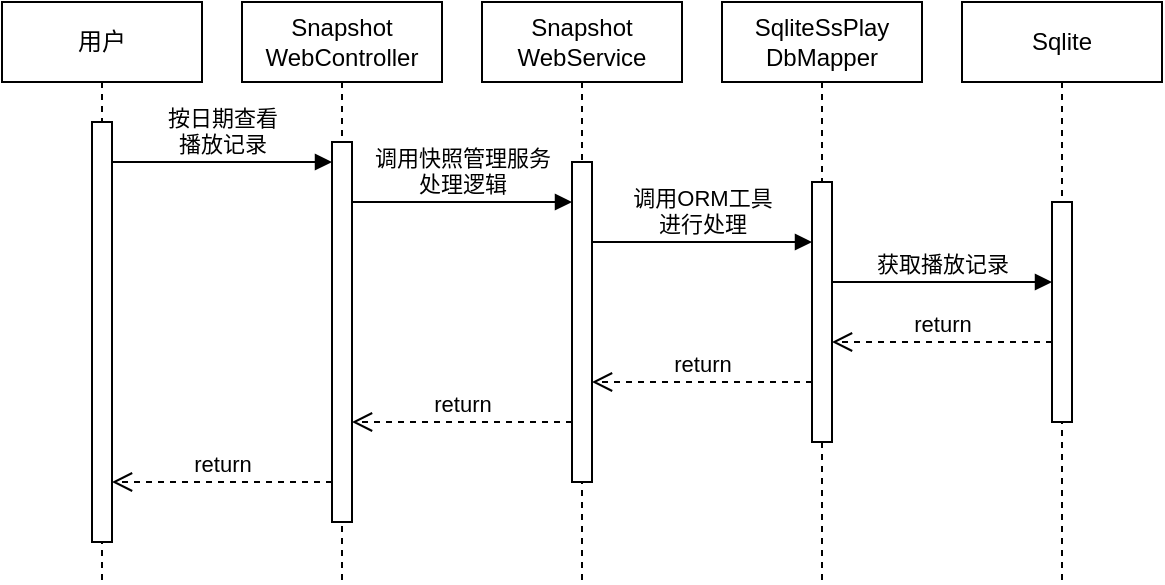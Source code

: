 <mxfile version="20.8.22" type="github">
  <diagram name="第 1 页" id="vZ1v4BUOvnpV-xZD4Zjb">
    <mxGraphModel dx="1125" dy="638" grid="1" gridSize="10" guides="1" tooltips="1" connect="1" arrows="1" fold="1" page="1" pageScale="1" pageWidth="827" pageHeight="1169" math="0" shadow="0">
      <root>
        <mxCell id="0" />
        <mxCell id="1" parent="0" />
        <mxCell id="Dyn6OEJF65gzXzlXViWs-1" value="用户" style="shape=umlLifeline;perimeter=lifelinePerimeter;whiteSpace=wrap;html=1;container=0;dropTarget=0;collapsible=0;recursiveResize=0;outlineConnect=0;portConstraint=eastwest;newEdgeStyle={&quot;edgeStyle&quot;:&quot;elbowEdgeStyle&quot;,&quot;elbow&quot;:&quot;vertical&quot;,&quot;curved&quot;:0,&quot;rounded&quot;:0};" vertex="1" parent="1">
          <mxGeometry x="60" y="60" width="100" height="290" as="geometry" />
        </mxCell>
        <mxCell id="Dyn6OEJF65gzXzlXViWs-2" value="" style="html=1;points=[];perimeter=orthogonalPerimeter;outlineConnect=0;targetShapes=umlLifeline;portConstraint=eastwest;newEdgeStyle={&quot;edgeStyle&quot;:&quot;elbowEdgeStyle&quot;,&quot;elbow&quot;:&quot;vertical&quot;,&quot;curved&quot;:0,&quot;rounded&quot;:0};" vertex="1" parent="Dyn6OEJF65gzXzlXViWs-1">
          <mxGeometry x="45" y="60" width="10" height="210" as="geometry" />
        </mxCell>
        <mxCell id="Dyn6OEJF65gzXzlXViWs-4" value="Sqlite" style="shape=umlLifeline;perimeter=lifelinePerimeter;whiteSpace=wrap;html=1;container=0;dropTarget=0;collapsible=0;recursiveResize=0;outlineConnect=0;portConstraint=eastwest;newEdgeStyle={&quot;edgeStyle&quot;:&quot;elbowEdgeStyle&quot;,&quot;elbow&quot;:&quot;vertical&quot;,&quot;curved&quot;:0,&quot;rounded&quot;:0};" vertex="1" parent="1">
          <mxGeometry x="540" y="60" width="100" height="290" as="geometry" />
        </mxCell>
        <mxCell id="Dyn6OEJF65gzXzlXViWs-5" value="" style="html=1;points=[];perimeter=orthogonalPerimeter;outlineConnect=0;targetShapes=umlLifeline;portConstraint=eastwest;newEdgeStyle={&quot;edgeStyle&quot;:&quot;elbowEdgeStyle&quot;,&quot;elbow&quot;:&quot;vertical&quot;,&quot;curved&quot;:0,&quot;rounded&quot;:0};" vertex="1" parent="Dyn6OEJF65gzXzlXViWs-4">
          <mxGeometry x="45" y="100" width="10" height="110" as="geometry" />
        </mxCell>
        <mxCell id="Dyn6OEJF65gzXzlXViWs-6" value="Snapshot&lt;br&gt;WebService" style="shape=umlLifeline;perimeter=lifelinePerimeter;whiteSpace=wrap;html=1;container=1;dropTarget=0;collapsible=0;recursiveResize=0;outlineConnect=0;portConstraint=eastwest;newEdgeStyle={&quot;edgeStyle&quot;:&quot;elbowEdgeStyle&quot;,&quot;elbow&quot;:&quot;vertical&quot;,&quot;curved&quot;:0,&quot;rounded&quot;:0};" vertex="1" parent="1">
          <mxGeometry x="300" y="60" width="100" height="290" as="geometry" />
        </mxCell>
        <mxCell id="Dyn6OEJF65gzXzlXViWs-13" value="" style="html=1;points=[];perimeter=orthogonalPerimeter;outlineConnect=0;targetShapes=umlLifeline;portConstraint=eastwest;newEdgeStyle={&quot;edgeStyle&quot;:&quot;elbowEdgeStyle&quot;,&quot;elbow&quot;:&quot;vertical&quot;,&quot;curved&quot;:0,&quot;rounded&quot;:0};" vertex="1" parent="Dyn6OEJF65gzXzlXViWs-6">
          <mxGeometry x="45" y="80" width="10" height="160" as="geometry" />
        </mxCell>
        <mxCell id="Dyn6OEJF65gzXzlXViWs-8" value="Snapshot&lt;br&gt;WebController" style="shape=umlLifeline;perimeter=lifelinePerimeter;whiteSpace=wrap;html=1;container=1;dropTarget=0;collapsible=0;recursiveResize=0;outlineConnect=0;portConstraint=eastwest;newEdgeStyle={&quot;edgeStyle&quot;:&quot;elbowEdgeStyle&quot;,&quot;elbow&quot;:&quot;vertical&quot;,&quot;curved&quot;:0,&quot;rounded&quot;:0};" vertex="1" parent="1">
          <mxGeometry x="180" y="60" width="100" height="290" as="geometry" />
        </mxCell>
        <mxCell id="Dyn6OEJF65gzXzlXViWs-12" value="" style="html=1;points=[];perimeter=orthogonalPerimeter;outlineConnect=0;targetShapes=umlLifeline;portConstraint=eastwest;newEdgeStyle={&quot;edgeStyle&quot;:&quot;elbowEdgeStyle&quot;,&quot;elbow&quot;:&quot;vertical&quot;,&quot;curved&quot;:0,&quot;rounded&quot;:0};" vertex="1" parent="Dyn6OEJF65gzXzlXViWs-8">
          <mxGeometry x="45" y="70" width="10" height="190" as="geometry" />
        </mxCell>
        <mxCell id="Dyn6OEJF65gzXzlXViWs-10" value="SqliteSsPlay&lt;br&gt;DbMapper" style="shape=umlLifeline;perimeter=lifelinePerimeter;whiteSpace=wrap;html=1;container=0;dropTarget=0;collapsible=0;recursiveResize=0;outlineConnect=0;portConstraint=eastwest;newEdgeStyle={&quot;edgeStyle&quot;:&quot;elbowEdgeStyle&quot;,&quot;elbow&quot;:&quot;vertical&quot;,&quot;curved&quot;:0,&quot;rounded&quot;:0};" vertex="1" parent="1">
          <mxGeometry x="420" y="60" width="100" height="290" as="geometry" />
        </mxCell>
        <mxCell id="Dyn6OEJF65gzXzlXViWs-11" value="" style="html=1;points=[];perimeter=orthogonalPerimeter;outlineConnect=0;targetShapes=umlLifeline;portConstraint=eastwest;newEdgeStyle={&quot;edgeStyle&quot;:&quot;elbowEdgeStyle&quot;,&quot;elbow&quot;:&quot;vertical&quot;,&quot;curved&quot;:0,&quot;rounded&quot;:0};" vertex="1" parent="Dyn6OEJF65gzXzlXViWs-10">
          <mxGeometry x="45" y="90" width="10" height="130" as="geometry" />
        </mxCell>
        <mxCell id="Dyn6OEJF65gzXzlXViWs-14" value="按日期查看&lt;br&gt;播放记录" style="html=1;verticalAlign=bottom;endArrow=block;edgeStyle=elbowEdgeStyle;elbow=vertical;curved=0;rounded=0;" edge="1" parent="1" source="Dyn6OEJF65gzXzlXViWs-2" target="Dyn6OEJF65gzXzlXViWs-12">
          <mxGeometry width="80" relative="1" as="geometry">
            <mxPoint x="130" y="170" as="sourcePoint" />
            <mxPoint x="210" y="170" as="targetPoint" />
            <Array as="points">
              <mxPoint x="190" y="140" />
              <mxPoint x="150" y="190" />
            </Array>
          </mxGeometry>
        </mxCell>
        <mxCell id="Dyn6OEJF65gzXzlXViWs-15" value="调用快照管理服务&lt;br&gt;处理逻辑" style="html=1;verticalAlign=bottom;endArrow=block;edgeStyle=elbowEdgeStyle;elbow=vertical;curved=0;rounded=0;" edge="1" parent="1" source="Dyn6OEJF65gzXzlXViWs-12" target="Dyn6OEJF65gzXzlXViWs-13">
          <mxGeometry width="80" relative="1" as="geometry">
            <mxPoint x="250" y="160" as="sourcePoint" />
            <mxPoint x="330" y="160" as="targetPoint" />
            <Array as="points">
              <mxPoint x="320" y="160" />
            </Array>
          </mxGeometry>
        </mxCell>
        <mxCell id="Dyn6OEJF65gzXzlXViWs-16" value="调用ORM工具&lt;br&gt;进行处理" style="html=1;verticalAlign=bottom;endArrow=block;edgeStyle=elbowEdgeStyle;elbow=vertical;curved=0;rounded=0;" edge="1" parent="1" source="Dyn6OEJF65gzXzlXViWs-13" target="Dyn6OEJF65gzXzlXViWs-11">
          <mxGeometry width="80" relative="1" as="geometry">
            <mxPoint x="370" y="180" as="sourcePoint" />
            <mxPoint x="450" y="180" as="targetPoint" />
            <Array as="points">
              <mxPoint x="430" y="180" />
            </Array>
          </mxGeometry>
        </mxCell>
        <mxCell id="Dyn6OEJF65gzXzlXViWs-17" value="获取播放记录" style="html=1;verticalAlign=bottom;endArrow=block;edgeStyle=elbowEdgeStyle;elbow=vertical;curved=0;rounded=0;" edge="1" parent="1" source="Dyn6OEJF65gzXzlXViWs-11" target="Dyn6OEJF65gzXzlXViWs-5">
          <mxGeometry width="80" relative="1" as="geometry">
            <mxPoint x="490" y="200" as="sourcePoint" />
            <mxPoint x="570" y="200" as="targetPoint" />
            <Array as="points">
              <mxPoint x="550" y="200" />
            </Array>
          </mxGeometry>
        </mxCell>
        <mxCell id="Dyn6OEJF65gzXzlXViWs-18" value="return" style="html=1;verticalAlign=bottom;endArrow=open;dashed=1;endSize=8;edgeStyle=elbowEdgeStyle;elbow=vertical;curved=0;rounded=0;" edge="1" parent="1" source="Dyn6OEJF65gzXzlXViWs-5" target="Dyn6OEJF65gzXzlXViWs-11">
          <mxGeometry relative="1" as="geometry">
            <mxPoint x="570" y="230" as="sourcePoint" />
            <mxPoint x="490" y="230" as="targetPoint" />
            <Array as="points">
              <mxPoint x="520" y="230" />
            </Array>
          </mxGeometry>
        </mxCell>
        <mxCell id="Dyn6OEJF65gzXzlXViWs-19" value="return" style="html=1;verticalAlign=bottom;endArrow=open;dashed=1;endSize=8;edgeStyle=elbowEdgeStyle;elbow=vertical;curved=0;rounded=0;" edge="1" parent="1" source="Dyn6OEJF65gzXzlXViWs-11" target="Dyn6OEJF65gzXzlXViWs-13">
          <mxGeometry relative="1" as="geometry">
            <mxPoint x="440" y="260" as="sourcePoint" />
            <mxPoint x="360" y="260" as="targetPoint" />
            <Array as="points">
              <mxPoint x="440" y="250" />
            </Array>
          </mxGeometry>
        </mxCell>
        <mxCell id="Dyn6OEJF65gzXzlXViWs-20" value="return" style="html=1;verticalAlign=bottom;endArrow=open;dashed=1;endSize=8;edgeStyle=elbowEdgeStyle;elbow=vertical;curved=0;rounded=0;" edge="1" parent="1" source="Dyn6OEJF65gzXzlXViWs-13" target="Dyn6OEJF65gzXzlXViWs-12">
          <mxGeometry relative="1" as="geometry">
            <mxPoint x="330" y="270" as="sourcePoint" />
            <mxPoint x="250" y="270" as="targetPoint" />
            <Array as="points">
              <mxPoint x="320" y="270" />
            </Array>
          </mxGeometry>
        </mxCell>
        <mxCell id="Dyn6OEJF65gzXzlXViWs-21" value="return" style="html=1;verticalAlign=bottom;endArrow=open;dashed=1;endSize=8;edgeStyle=elbowEdgeStyle;elbow=vertical;curved=0;rounded=0;" edge="1" parent="1" source="Dyn6OEJF65gzXzlXViWs-12" target="Dyn6OEJF65gzXzlXViWs-2">
          <mxGeometry relative="1" as="geometry">
            <mxPoint x="210" y="300" as="sourcePoint" />
            <mxPoint x="130" y="300" as="targetPoint" />
            <Array as="points">
              <mxPoint x="190" y="300" />
            </Array>
          </mxGeometry>
        </mxCell>
      </root>
    </mxGraphModel>
  </diagram>
</mxfile>
